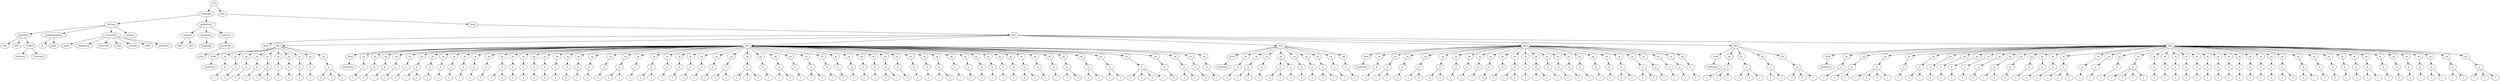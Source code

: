 digraph Tree {
	"t0" [label = "TEI"];
	"t1" [label = "teiHeader"];
	"t2" [label = "fileDesc"];
	"t3" [label = "titleStmt"];
	"t4" [label = "title"];
	"t5" [label = "title"];
	"t6" [label = "author"];
	"t7" [label = "surname"];
	"t8" [label = "forename"];
	"t9" [label = "publicationStmt"];
	"t10" [label = "p"];
	"t11" [label = "idno"];
	"t12" [label = "sourceDesc"];
	"t13" [label = "genre"];
	"t14" [label = "inspiration"];
	"t15" [label = "structure"];
	"t16" [label = "type"];
	"t17" [label = "periode"];
	"t18" [label = "taille"];
	"t19" [label = "permalien"];
	"t20" [label = "edStmt"];
	"t21" [label = "profileDesc"];
	"t22" [label = "creation"];
	"t23" [label = "date"];
	"t24" [label = "date"];
	"t25" [label = "langUsage"];
	"t26" [label = "language"];
	"t27" [label = "textClass"];
	"t28" [label = "keywords"];
	"t29" [label = "term"];
	"t30" [label = "text"];
	"t31" [label = "body"];
	"t32" [label = "div1"];
	"t33" [label = "head"];
	"t34" [label = "div2"];
	"t35" [label = "head"];
	"t36" [label = "listPerson"];
	"t37" [label = "sp"];
	"t38" [label = "p"];
	"t39" [label = "s"];
	"t40" [label = "sp"];
	"t41" [label = "p"];
	"t42" [label = "s"];
	"t43" [label = "sp"];
	"t44" [label = "p"];
	"t45" [label = "s"];
	"t46" [label = "sp"];
	"t47" [label = "p"];
	"t48" [label = "s"];
	"t49" [label = "sp"];
	"t50" [label = "p"];
	"t51" [label = "s"];
	"t52" [label = "s"];
	"t53" [label = "sp"];
	"t54" [label = "p"];
	"t55" [label = "s"];
	"t56" [label = "sp"];
	"t57" [label = "p"];
	"t58" [label = "s"];
	"t59" [label = "sp"];
	"t60" [label = "p"];
	"t61" [label = "s"];
	"t62" [label = "sp"];
	"t63" [label = "p"];
	"t64" [label = "s"];
	"t65" [label = "sp"];
	"t66" [label = "p"];
	"t67" [label = "s"];
	"t68" [label = "s"];
	"t69" [label = "s"];
	"t70" [label = "div2"];
	"t71" [label = "head"];
	"t72" [label = "listPerson"];
	"t73" [label = "sp"];
	"t74" [label = "p"];
	"t75" [label = "s"];
	"t76" [label = "sp"];
	"t77" [label = "p"];
	"t78" [label = "s"];
	"t79" [label = "sp"];
	"t80" [label = "p"];
	"t81" [label = "s"];
	"t82" [label = "sp"];
	"t83" [label = "p"];
	"t84" [label = "s"];
	"t85" [label = "sp"];
	"t86" [label = "p"];
	"t87" [label = "s"];
	"t88" [label = "sp"];
	"t89" [label = "p"];
	"t90" [label = "s"];
	"t91" [label = "s"];
	"t92" [label = "sp"];
	"t93" [label = "p"];
	"t94" [label = "s"];
	"t95" [label = "sp"];
	"t96" [label = "p"];
	"t97" [label = "s"];
	"t98" [label = "sp"];
	"t99" [label = "p"];
	"t100" [label = "s"];
	"t101" [label = "sp"];
	"t102" [label = "p"];
	"t103" [label = "s"];
	"t104" [label = "sp"];
	"t105" [label = "p"];
	"t106" [label = "s"];
	"t107" [label = "sp"];
	"t108" [label = "p"];
	"t109" [label = "s"];
	"t110" [label = "sp"];
	"t111" [label = "p"];
	"t112" [label = "s"];
	"t113" [label = "s"];
	"t114" [label = "sp"];
	"t115" [label = "p"];
	"t116" [label = "s"];
	"t117" [label = "sp"];
	"t118" [label = "p"];
	"t119" [label = "s"];
	"t120" [label = "sp"];
	"t121" [label = "p"];
	"t122" [label = "s"];
	"t123" [label = "sp"];
	"t124" [label = "p"];
	"t125" [label = "s"];
	"t126" [label = "sp"];
	"t127" [label = "p"];
	"t128" [label = "s"];
	"t129" [label = "sp"];
	"t130" [label = "p"];
	"t131" [label = "s"];
	"t132" [label = "sp"];
	"t133" [label = "p"];
	"t134" [label = "s"];
	"t135" [label = "sp"];
	"t136" [label = "p"];
	"t137" [label = "s"];
	"t138" [label = "sp"];
	"t139" [label = "p"];
	"t140" [label = "s"];
	"t141" [label = "sp"];
	"t142" [label = "p"];
	"t143" [label = "s"];
	"t144" [label = "s"];
	"t145" [label = "sp"];
	"t146" [label = "p"];
	"t147" [label = "s"];
	"t148" [label = "sp"];
	"t149" [label = "p"];
	"t150" [label = "s"];
	"t151" [label = "s"];
	"t152" [label = "sp"];
	"t153" [label = "p"];
	"t154" [label = "s"];
	"t155" [label = "sp"];
	"t156" [label = "p"];
	"t157" [label = "s"];
	"t158" [label = "sp"];
	"t159" [label = "p"];
	"t160" [label = "s"];
	"t161" [label = "sp"];
	"t162" [label = "p"];
	"t163" [label = "s"];
	"t164" [label = "sp"];
	"t165" [label = "p"];
	"t166" [label = "s"];
	"t167" [label = "sp"];
	"t168" [label = "p"];
	"t169" [label = "s"];
	"t170" [label = "s"];
	"t171" [label = "sp"];
	"t172" [label = "p"];
	"t173" [label = "s"];
	"t174" [label = "s"];
	"t175" [label = "s"];
	"t176" [label = "sp"];
	"t177" [label = "p"];
	"t178" [label = "s"];
	"t179" [label = "sp"];
	"t180" [label = "p"];
	"t181" [label = "s"];
	"t182" [label = "s"];
	"t183" [label = "sp"];
	"t184" [label = "p"];
	"t185" [label = "s"];
	"t186" [label = "sp"];
	"t187" [label = "p"];
	"t188" [label = "s"];
	"t189" [label = "s"];
	"t190" [label = "sp"];
	"t191" [label = "p"];
	"t192" [label = "s"];
	"t193" [label = "sp"];
	"t194" [label = "p"];
	"t195" [label = "s"];
	"t196" [label = "sp"];
	"t197" [label = "p"];
	"t198" [label = "s"];
	"t199" [label = "sp"];
	"t200" [label = "p"];
	"t201" [label = "s"];
	"t202" [label = "sp"];
	"t203" [label = "p"];
	"t204" [label = "s"];
	"t205" [label = "sp"];
	"t206" [label = "p"];
	"t207" [label = "s"];
	"t208" [label = "s"];
	"t209" [label = "sp"];
	"t210" [label = "p"];
	"t211" [label = "s"];
	"t212" [label = "sp"];
	"t213" [label = "p"];
	"t214" [label = "s"];
	"t215" [label = "sp"];
	"t216" [label = "p"];
	"t217" [label = "s"];
	"t218" [label = "sp"];
	"t219" [label = "p"];
	"t220" [label = "s"];
	"t221" [label = "s"];
	"t222" [label = "sp"];
	"t223" [label = "p"];
	"t224" [label = "s"];
	"t225" [label = "sp"];
	"t226" [label = "p"];
	"t227" [label = "s"];
	"t228" [label = "sp"];
	"t229" [label = "p"];
	"t230" [label = "s"];
	"t231" [label = "sp"];
	"t232" [label = "p"];
	"t233" [label = "s"];
	"t234" [label = "sp"];
	"t235" [label = "p"];
	"t236" [label = "s"];
	"t237" [label = "sp"];
	"t238" [label = "p"];
	"t239" [label = "s"];
	"t240" [label = "sp"];
	"t241" [label = "p"];
	"t242" [label = "s"];
	"t243" [label = "s"];
	"t244" [label = "sp"];
	"t245" [label = "p"];
	"t246" [label = "s"];
	"t247" [label = "sp"];
	"t248" [label = "p"];
	"t249" [label = "s"];
	"t250" [label = "sp"];
	"t251" [label = "p"];
	"t252" [label = "s"];
	"t253" [label = "s"];
	"t254" [label = "sp"];
	"t255" [label = "p"];
	"t256" [label = "s"];
	"t257" [label = "s"];
	"t258" [label = "sp"];
	"t259" [label = "p"];
	"t260" [label = "s"];
	"t261" [label = "s"];
	"t262" [label = "sp"];
	"t263" [label = "p"];
	"t264" [label = "s"];
	"t265" [label = "s"];
	"t266" [label = "s"];
	"t267" [label = "s"];
	"t268" [label = "sp"];
	"t269" [label = "p"];
	"t270" [label = "s"];
	"t271" [label = "sp"];
	"t272" [label = "p"];
	"t273" [label = "s"];
	"t274" [label = "s"];
	"t275" [label = "sp"];
	"t276" [label = "p"];
	"t277" [label = "s"];
	"t278" [label = "sp"];
	"t279" [label = "p"];
	"t280" [label = "s"];
	"t281" [label = "div2"];
	"t282" [label = "head"];
	"t283" [label = "listPerson"];
	"t284" [label = "sp"];
	"t285" [label = "p"];
	"t286" [label = "s"];
	"t287" [label = "sp"];
	"t288" [label = "p"];
	"t289" [label = "s"];
	"t290" [label = "s"];
	"t291" [label = "sp"];
	"t292" [label = "p"];
	"t293" [label = "s"];
	"t294" [label = "sp"];
	"t295" [label = "p"];
	"t296" [label = "s"];
	"t297" [label = "s"];
	"t298" [label = "p"];
	"t299" [label = "s"];
	"t300" [label = "sp"];
	"t301" [label = "p"];
	"t302" [label = "s"];
	"t303" [label = "sp"];
	"t304" [label = "p"];
	"t305" [label = "s"];
	"t306" [label = "sp"];
	"t307" [label = "p"];
	"t308" [label = "s"];
	"t309" [label = "s"];
	"t310" [label = "sp"];
	"t311" [label = "p"];
	"t312" [label = "s"];
	"t313" [label = "sp"];
	"t314" [label = "p"];
	"t315" [label = "s"];
	"t316" [label = "div2"];
	"t317" [label = "head"];
	"t318" [label = "listPerson"];
	"t319" [label = "sp"];
	"t320" [label = "p"];
	"t321" [label = "s"];
	"t322" [label = "sp"];
	"t323" [label = "p"];
	"t324" [label = "s"];
	"t325" [label = "s"];
	"t326" [label = "sp"];
	"t327" [label = "p"];
	"t328" [label = "s"];
	"t329" [label = "sp"];
	"t330" [label = "p"];
	"t331" [label = "s"];
	"t332" [label = "s"];
	"t333" [label = "sp"];
	"t334" [label = "p"];
	"t335" [label = "s"];
	"t336" [label = "s"];
	"t337" [label = "sp"];
	"t338" [label = "p"];
	"t339" [label = "s"];
	"t340" [label = "sp"];
	"t341" [label = "p"];
	"t342" [label = "s"];
	"t343" [label = "sp"];
	"t344" [label = "p"];
	"t345" [label = "s"];
	"t346" [label = "sp"];
	"t347" [label = "p"];
	"t348" [label = "s"];
	"t349" [label = "sp"];
	"t350" [label = "p"];
	"t351" [label = "s"];
	"t352" [label = "sp"];
	"t353" [label = "p"];
	"t354" [label = "s"];
	"t355" [label = "s"];
	"t356" [label = "sp"];
	"t357" [label = "p"];
	"t358" [label = "s"];
	"t359" [label = "sp"];
	"t360" [label = "p"];
	"t361" [label = "s"];
	"t362" [label = "s"];
	"t363" [label = "sp"];
	"t364" [label = "p"];
	"t365" [label = "s"];
	"t366" [label = "sp"];
	"t367" [label = "p"];
	"t368" [label = "s"];
	"t369" [label = "sp"];
	"t370" [label = "p"];
	"t371" [label = "s"];
	"t372" [label = "sp"];
	"t373" [label = "p"];
	"t374" [label = "s"];
	"t375" [label = "sp"];
	"t376" [label = "p"];
	"t377" [label = "s"];
	"t378" [label = "sp"];
	"t379" [label = "p"];
	"t380" [label = "s"];
	"t381" [label = "sp"];
	"t382" [label = "p"];
	"t383" [label = "s"];
	"t384" [label = "s"];
	"t385" [label = "sp"];
	"t386" [label = "p"];
	"t387" [label = "s"];
	"t388" [label = "s"];
	"t389" [label = "sp"];
	"t390" [label = "p"];
	"t391" [label = "s"];
	"t392" [label = "sp"];
	"t393" [label = "p"];
	"t394" [label = "s"];
	"t395" [label = "sp"];
	"t396" [label = "p"];
	"t397" [label = "s"];
	"t398" [label = "sp"];
	"t399" [label = "p"];
	"t400" [label = "s"];
	"t401" [label = "div2"];
	"t402" [label = "head"];
	"t403" [label = "listPerson"];
	"t404" [label = "sp"];
	"t405" [label = "p"];
	"t406" [label = "s"];
	"t407" [label = "s"];
	"t408" [label = "s"];
	"t409" [label = "sp"];
	"t410" [label = "p"];
	"t411" [label = "s"];
	"t412" [label = "s"];
	"t413" [label = "s"];
	"t414" [label = "sp"];
	"t415" [label = "p"];
	"t416" [label = "s"];
	"t417" [label = "s"];
	"t418" [label = "sp"];
	"t419" [label = "p"];
	"t420" [label = "s"];
	"t421" [label = "s"];
	"t422" [label = "s"];
	"t423" [label = "div2"];
	"t424" [label = "head"];
	"t425" [label = "listPerson"];
	"t426" [label = "sp"];
	"t427" [label = "p"];
	"t428" [label = "s"];
	"t429" [label = "sp"];
	"t430" [label = "p"];
	"t431" [label = "s"];
	"t432" [label = "s"];
	"t433" [label = "sp"];
	"t434" [label = "p"];
	"t435" [label = "s"];
	"t436" [label = "s"];
	"t437" [label = "s"];
	"t438" [label = "s"];
	"t439" [label = "sp"];
	"t440" [label = "p"];
	"t441" [label = "s"];
	"t442" [label = "sp"];
	"t443" [label = "p"];
	"t444" [label = "s"];
	"t445" [label = "s"];
	"t446" [label = "sp"];
	"t447" [label = "p"];
	"t448" [label = "s"];
	"t449" [label = "sp"];
	"t450" [label = "p"];
	"t451" [label = "s"];
	"t452" [label = "sp"];
	"t453" [label = "p"];
	"t454" [label = "s"];
	"t455" [label = "sp"];
	"t456" [label = "p"];
	"t457" [label = "s"];
	"t458" [label = "sp"];
	"t459" [label = "p"];
	"t460" [label = "s"];
	"t461" [label = "sp"];
	"t462" [label = "p"];
	"t463" [label = "s"];
	"t464" [label = "s"];
	"t465" [label = "sp"];
	"t466" [label = "p"];
	"t467" [label = "s"];
	"t468" [label = "sp"];
	"t469" [label = "p"];
	"t470" [label = "s"];
	"t471" [label = "sp"];
	"t472" [label = "p"];
	"t473" [label = "s"];
	"t474" [label = "sp"];
	"t475" [label = "p"];
	"t476" [label = "s"];
	"t477" [label = "sp"];
	"t478" [label = "p"];
	"t479" [label = "s"];
	"t480" [label = "s"];
	"t481" [label = "s"];
	"t482" [label = "sp"];
	"t483" [label = "p"];
	"t484" [label = "s"];
	"t485" [label = "sp"];
	"t486" [label = "p"];
	"t487" [label = "s"];
	"t488" [label = "sp"];
	"t489" [label = "p"];
	"t490" [label = "s"];
	"t491" [label = "sp"];
	"t492" [label = "p"];
	"t493" [label = "s"];
	"t494" [label = "s"];
	"t495" [label = "s"];
	"t496" [label = "s"];
	"t497" [label = "sp"];
	"t498" [label = "p"];
	"t499" [label = "s"];
	"t500" [label = "sp"];
	"t501" [label = "p"];
	"t502" [label = "s"];
	"t503" [label = "sp"];
	"t504" [label = "p"];
	"t505" [label = "s"];
	"t506" [label = "sp"];
	"t507" [label = "p"];
	"t508" [label = "s"];
	"t509" [label = "sp"];
	"t510" [label = "p"];
	"t511" [label = "s"];
	"t512" [label = "sp"];
	"t513" [label = "p"];
	"t514" [label = "s"];
	"t515" [label = "sp"];
	"t516" [label = "p"];
	"t517" [label = "s"];
	"t518" [label = "sp"];
	"t519" [label = "p"];
	"t520" [label = "s"];
	"t521" [label = "sp"];
	"t522" [label = "p"];
	"t523" [label = "s"];
	"t524" [label = "sp"];
	"t525" [label = "p"];
	"t526" [label = "s"];
	"t527" [label = "sp"];
	"t528" [label = "p"];
	"t529" [label = "s"];
	"t530" [label = "sp"];
	"t531" [label = "p"];
	"t532" [label = "s"];
	"t533" [label = "sp"];
	"t534" [label = "p"];
	"t535" [label = "s"];
	"t536" [label = "s"];
	"t537" [label = "sp"];
	"t538" [label = "p"];
	"t539" [label = "s"];
	"t540" [label = "s"];
	"t541" [label = "sp"];
	"t542" [label = "p"];
	"t543" [label = "s"];
	"t544" [label = "sp"];
	"t545" [label = "p"];
	"t546" [label = "s"];
	"t547" [label = "sp"];
	"t548" [label = "p"];
	"t549" [label = "s"];
	"t550" [label = "sp"];
	"t551" [label = "p"];
	"t552" [label = "s"];
	"t553" [label = "sp"];
	"t554" [label = "p"];
	"t555" [label = "s"];
	"t556" [label = "s"];
	"t557" [label = "sp"];
	"t558" [label = "p"];
	"t559" [label = "s"];
	"t560" [label = "sp"];
	"t561" [label = "p"];
	"t562" [label = "s"];
	"t563" [label = "sp"];
	"t564" [label = "p"];
	"t565" [label = "s"];
	"t566" [label = "sp"];
	"t567" [label = "p"];
	"t568" [label = "s"];
	"t569" [label = "sp"];
	"t570" [label = "p"];
	"t571" [label = "s"];
	"t572" [label = "s"];
	"t573" [label = "sp"];
	"t574" [label = "p"];
	"t575" [label = "s"];
	"t576" [label = "s"];
	"t577" [label = "sp"];
	"t578" [label = "p"];
	"t579" [label = "s"];
	"t580" [label = "s"];
	"t581" [label = "s"];
	"t0" -> "t1";
	"t1" -> "t2";
	"t2" -> "t3";
	"t3" -> "t4";
	"t3" -> "t5";
	"t3" -> "t6";
	"t6" -> "t7";
	"t6" -> "t8";
	"t2" -> "t9";
	"t9" -> "t10";
	"t9" -> "t11";
	"t2" -> "t12";
	"t12" -> "t13";
	"t12" -> "t14";
	"t12" -> "t15";
	"t12" -> "t16";
	"t12" -> "t17";
	"t12" -> "t18";
	"t12" -> "t19";
	"t2" -> "t20";
	"t1" -> "t21";
	"t21" -> "t22";
	"t22" -> "t23";
	"t22" -> "t24";
	"t21" -> "t25";
	"t25" -> "t26";
	"t21" -> "t27";
	"t27" -> "t28";
	"t28" -> "t29";
	"t0" -> "t30";
	"t30" -> "t31";
	"t31" -> "t32";
	"t32" -> "t33";
	"t32" -> "t34";
	"t34" -> "t35";
	"t35" -> "t36";
	"t34" -> "t37";
	"t37" -> "t38";
	"t38" -> "t39";
	"t34" -> "t40";
	"t40" -> "t41";
	"t41" -> "t42";
	"t34" -> "t43";
	"t43" -> "t44";
	"t44" -> "t45";
	"t34" -> "t46";
	"t46" -> "t47";
	"t47" -> "t48";
	"t34" -> "t49";
	"t49" -> "t50";
	"t50" -> "t51";
	"t50" -> "t52";
	"t34" -> "t53";
	"t53" -> "t54";
	"t54" -> "t55";
	"t34" -> "t56";
	"t56" -> "t57";
	"t57" -> "t58";
	"t34" -> "t59";
	"t59" -> "t60";
	"t60" -> "t61";
	"t34" -> "t62";
	"t62" -> "t63";
	"t63" -> "t64";
	"t34" -> "t65";
	"t65" -> "t66";
	"t66" -> "t67";
	"t66" -> "t68";
	"t66" -> "t69";
	"t32" -> "t70";
	"t70" -> "t71";
	"t71" -> "t72";
	"t70" -> "t73";
	"t73" -> "t74";
	"t74" -> "t75";
	"t70" -> "t76";
	"t76" -> "t77";
	"t77" -> "t78";
	"t70" -> "t79";
	"t79" -> "t80";
	"t80" -> "t81";
	"t70" -> "t82";
	"t82" -> "t83";
	"t83" -> "t84";
	"t70" -> "t85";
	"t85" -> "t86";
	"t86" -> "t87";
	"t70" -> "t88";
	"t88" -> "t89";
	"t89" -> "t90";
	"t89" -> "t91";
	"t70" -> "t92";
	"t92" -> "t93";
	"t93" -> "t94";
	"t70" -> "t95";
	"t95" -> "t96";
	"t96" -> "t97";
	"t70" -> "t98";
	"t98" -> "t99";
	"t99" -> "t100";
	"t70" -> "t101";
	"t101" -> "t102";
	"t102" -> "t103";
	"t70" -> "t104";
	"t104" -> "t105";
	"t105" -> "t106";
	"t70" -> "t107";
	"t107" -> "t108";
	"t108" -> "t109";
	"t70" -> "t110";
	"t110" -> "t111";
	"t111" -> "t112";
	"t111" -> "t113";
	"t70" -> "t114";
	"t114" -> "t115";
	"t115" -> "t116";
	"t70" -> "t117";
	"t117" -> "t118";
	"t118" -> "t119";
	"t70" -> "t120";
	"t120" -> "t121";
	"t121" -> "t122";
	"t70" -> "t123";
	"t123" -> "t124";
	"t124" -> "t125";
	"t70" -> "t126";
	"t126" -> "t127";
	"t127" -> "t128";
	"t70" -> "t129";
	"t129" -> "t130";
	"t130" -> "t131";
	"t70" -> "t132";
	"t132" -> "t133";
	"t133" -> "t134";
	"t70" -> "t135";
	"t135" -> "t136";
	"t136" -> "t137";
	"t70" -> "t138";
	"t138" -> "t139";
	"t139" -> "t140";
	"t70" -> "t141";
	"t141" -> "t142";
	"t142" -> "t143";
	"t142" -> "t144";
	"t70" -> "t145";
	"t145" -> "t146";
	"t146" -> "t147";
	"t70" -> "t148";
	"t148" -> "t149";
	"t149" -> "t150";
	"t149" -> "t151";
	"t70" -> "t152";
	"t152" -> "t153";
	"t153" -> "t154";
	"t70" -> "t155";
	"t155" -> "t156";
	"t156" -> "t157";
	"t70" -> "t158";
	"t158" -> "t159";
	"t159" -> "t160";
	"t70" -> "t161";
	"t161" -> "t162";
	"t162" -> "t163";
	"t70" -> "t164";
	"t164" -> "t165";
	"t165" -> "t166";
	"t70" -> "t167";
	"t167" -> "t168";
	"t168" -> "t169";
	"t168" -> "t170";
	"t70" -> "t171";
	"t171" -> "t172";
	"t172" -> "t173";
	"t172" -> "t174";
	"t172" -> "t175";
	"t70" -> "t176";
	"t176" -> "t177";
	"t177" -> "t178";
	"t70" -> "t179";
	"t179" -> "t180";
	"t180" -> "t181";
	"t180" -> "t182";
	"t70" -> "t183";
	"t183" -> "t184";
	"t184" -> "t185";
	"t70" -> "t186";
	"t186" -> "t187";
	"t187" -> "t188";
	"t187" -> "t189";
	"t70" -> "t190";
	"t190" -> "t191";
	"t191" -> "t192";
	"t70" -> "t193";
	"t193" -> "t194";
	"t194" -> "t195";
	"t70" -> "t196";
	"t196" -> "t197";
	"t197" -> "t198";
	"t70" -> "t199";
	"t199" -> "t200";
	"t200" -> "t201";
	"t70" -> "t202";
	"t202" -> "t203";
	"t203" -> "t204";
	"t70" -> "t205";
	"t205" -> "t206";
	"t206" -> "t207";
	"t206" -> "t208";
	"t70" -> "t209";
	"t209" -> "t210";
	"t210" -> "t211";
	"t70" -> "t212";
	"t212" -> "t213";
	"t213" -> "t214";
	"t70" -> "t215";
	"t215" -> "t216";
	"t216" -> "t217";
	"t70" -> "t218";
	"t218" -> "t219";
	"t219" -> "t220";
	"t219" -> "t221";
	"t70" -> "t222";
	"t222" -> "t223";
	"t223" -> "t224";
	"t70" -> "t225";
	"t225" -> "t226";
	"t226" -> "t227";
	"t70" -> "t228";
	"t228" -> "t229";
	"t229" -> "t230";
	"t70" -> "t231";
	"t231" -> "t232";
	"t232" -> "t233";
	"t70" -> "t234";
	"t234" -> "t235";
	"t235" -> "t236";
	"t70" -> "t237";
	"t237" -> "t238";
	"t238" -> "t239";
	"t70" -> "t240";
	"t240" -> "t241";
	"t241" -> "t242";
	"t241" -> "t243";
	"t70" -> "t244";
	"t244" -> "t245";
	"t245" -> "t246";
	"t70" -> "t247";
	"t247" -> "t248";
	"t248" -> "t249";
	"t70" -> "t250";
	"t250" -> "t251";
	"t251" -> "t252";
	"t251" -> "t253";
	"t70" -> "t254";
	"t254" -> "t255";
	"t255" -> "t256";
	"t255" -> "t257";
	"t70" -> "t258";
	"t258" -> "t259";
	"t259" -> "t260";
	"t259" -> "t261";
	"t70" -> "t262";
	"t262" -> "t263";
	"t263" -> "t264";
	"t263" -> "t265";
	"t263" -> "t266";
	"t263" -> "t267";
	"t70" -> "t268";
	"t268" -> "t269";
	"t269" -> "t270";
	"t70" -> "t271";
	"t271" -> "t272";
	"t272" -> "t273";
	"t272" -> "t274";
	"t70" -> "t275";
	"t275" -> "t276";
	"t276" -> "t277";
	"t70" -> "t278";
	"t278" -> "t279";
	"t279" -> "t280";
	"t32" -> "t281";
	"t281" -> "t282";
	"t282" -> "t283";
	"t281" -> "t284";
	"t284" -> "t285";
	"t285" -> "t286";
	"t281" -> "t287";
	"t287" -> "t288";
	"t288" -> "t289";
	"t288" -> "t290";
	"t281" -> "t291";
	"t291" -> "t292";
	"t292" -> "t293";
	"t281" -> "t294";
	"t294" -> "t295";
	"t295" -> "t296";
	"t295" -> "t297";
	"t294" -> "t298";
	"t298" -> "t299";
	"t281" -> "t300";
	"t300" -> "t301";
	"t301" -> "t302";
	"t281" -> "t303";
	"t303" -> "t304";
	"t304" -> "t305";
	"t281" -> "t306";
	"t306" -> "t307";
	"t307" -> "t308";
	"t307" -> "t309";
	"t281" -> "t310";
	"t310" -> "t311";
	"t311" -> "t312";
	"t281" -> "t313";
	"t313" -> "t314";
	"t314" -> "t315";
	"t32" -> "t316";
	"t316" -> "t317";
	"t317" -> "t318";
	"t316" -> "t319";
	"t319" -> "t320";
	"t320" -> "t321";
	"t316" -> "t322";
	"t322" -> "t323";
	"t323" -> "t324";
	"t323" -> "t325";
	"t316" -> "t326";
	"t326" -> "t327";
	"t327" -> "t328";
	"t316" -> "t329";
	"t329" -> "t330";
	"t330" -> "t331";
	"t330" -> "t332";
	"t316" -> "t333";
	"t333" -> "t334";
	"t334" -> "t335";
	"t334" -> "t336";
	"t316" -> "t337";
	"t337" -> "t338";
	"t338" -> "t339";
	"t316" -> "t340";
	"t340" -> "t341";
	"t341" -> "t342";
	"t316" -> "t343";
	"t343" -> "t344";
	"t344" -> "t345";
	"t316" -> "t346";
	"t346" -> "t347";
	"t347" -> "t348";
	"t316" -> "t349";
	"t349" -> "t350";
	"t350" -> "t351";
	"t316" -> "t352";
	"t352" -> "t353";
	"t353" -> "t354";
	"t353" -> "t355";
	"t316" -> "t356";
	"t356" -> "t357";
	"t357" -> "t358";
	"t316" -> "t359";
	"t359" -> "t360";
	"t360" -> "t361";
	"t360" -> "t362";
	"t316" -> "t363";
	"t363" -> "t364";
	"t364" -> "t365";
	"t316" -> "t366";
	"t366" -> "t367";
	"t367" -> "t368";
	"t316" -> "t369";
	"t369" -> "t370";
	"t370" -> "t371";
	"t316" -> "t372";
	"t372" -> "t373";
	"t373" -> "t374";
	"t316" -> "t375";
	"t375" -> "t376";
	"t376" -> "t377";
	"t316" -> "t378";
	"t378" -> "t379";
	"t379" -> "t380";
	"t316" -> "t381";
	"t381" -> "t382";
	"t382" -> "t383";
	"t382" -> "t384";
	"t316" -> "t385";
	"t385" -> "t386";
	"t386" -> "t387";
	"t386" -> "t388";
	"t316" -> "t389";
	"t389" -> "t390";
	"t390" -> "t391";
	"t316" -> "t392";
	"t392" -> "t393";
	"t393" -> "t394";
	"t316" -> "t395";
	"t395" -> "t396";
	"t396" -> "t397";
	"t316" -> "t398";
	"t398" -> "t399";
	"t399" -> "t400";
	"t32" -> "t401";
	"t401" -> "t402";
	"t402" -> "t403";
	"t401" -> "t404";
	"t404" -> "t405";
	"t405" -> "t406";
	"t405" -> "t407";
	"t405" -> "t408";
	"t401" -> "t409";
	"t409" -> "t410";
	"t410" -> "t411";
	"t410" -> "t412";
	"t410" -> "t413";
	"t401" -> "t414";
	"t414" -> "t415";
	"t415" -> "t416";
	"t415" -> "t417";
	"t401" -> "t418";
	"t418" -> "t419";
	"t419" -> "t420";
	"t419" -> "t421";
	"t419" -> "t422";
	"t32" -> "t423";
	"t423" -> "t424";
	"t424" -> "t425";
	"t423" -> "t426";
	"t426" -> "t427";
	"t427" -> "t428";
	"t423" -> "t429";
	"t429" -> "t430";
	"t430" -> "t431";
	"t430" -> "t432";
	"t423" -> "t433";
	"t433" -> "t434";
	"t434" -> "t435";
	"t434" -> "t436";
	"t434" -> "t437";
	"t434" -> "t438";
	"t423" -> "t439";
	"t439" -> "t440";
	"t440" -> "t441";
	"t423" -> "t442";
	"t442" -> "t443";
	"t443" -> "t444";
	"t443" -> "t445";
	"t423" -> "t446";
	"t446" -> "t447";
	"t447" -> "t448";
	"t423" -> "t449";
	"t449" -> "t450";
	"t450" -> "t451";
	"t423" -> "t452";
	"t452" -> "t453";
	"t453" -> "t454";
	"t423" -> "t455";
	"t455" -> "t456";
	"t456" -> "t457";
	"t423" -> "t458";
	"t458" -> "t459";
	"t459" -> "t460";
	"t423" -> "t461";
	"t461" -> "t462";
	"t462" -> "t463";
	"t462" -> "t464";
	"t423" -> "t465";
	"t465" -> "t466";
	"t466" -> "t467";
	"t423" -> "t468";
	"t468" -> "t469";
	"t469" -> "t470";
	"t423" -> "t471";
	"t471" -> "t472";
	"t472" -> "t473";
	"t423" -> "t474";
	"t474" -> "t475";
	"t475" -> "t476";
	"t423" -> "t477";
	"t477" -> "t478";
	"t478" -> "t479";
	"t478" -> "t480";
	"t478" -> "t481";
	"t423" -> "t482";
	"t482" -> "t483";
	"t483" -> "t484";
	"t423" -> "t485";
	"t485" -> "t486";
	"t486" -> "t487";
	"t423" -> "t488";
	"t488" -> "t489";
	"t489" -> "t490";
	"t423" -> "t491";
	"t491" -> "t492";
	"t492" -> "t493";
	"t492" -> "t494";
	"t492" -> "t495";
	"t492" -> "t496";
	"t423" -> "t497";
	"t497" -> "t498";
	"t498" -> "t499";
	"t423" -> "t500";
	"t500" -> "t501";
	"t501" -> "t502";
	"t423" -> "t503";
	"t503" -> "t504";
	"t504" -> "t505";
	"t423" -> "t506";
	"t506" -> "t507";
	"t507" -> "t508";
	"t423" -> "t509";
	"t509" -> "t510";
	"t510" -> "t511";
	"t423" -> "t512";
	"t512" -> "t513";
	"t513" -> "t514";
	"t423" -> "t515";
	"t515" -> "t516";
	"t516" -> "t517";
	"t423" -> "t518";
	"t518" -> "t519";
	"t519" -> "t520";
	"t423" -> "t521";
	"t521" -> "t522";
	"t522" -> "t523";
	"t423" -> "t524";
	"t524" -> "t525";
	"t525" -> "t526";
	"t423" -> "t527";
	"t527" -> "t528";
	"t528" -> "t529";
	"t423" -> "t530";
	"t530" -> "t531";
	"t531" -> "t532";
	"t423" -> "t533";
	"t533" -> "t534";
	"t534" -> "t535";
	"t534" -> "t536";
	"t423" -> "t537";
	"t537" -> "t538";
	"t538" -> "t539";
	"t538" -> "t540";
	"t423" -> "t541";
	"t541" -> "t542";
	"t542" -> "t543";
	"t423" -> "t544";
	"t544" -> "t545";
	"t545" -> "t546";
	"t423" -> "t547";
	"t547" -> "t548";
	"t548" -> "t549";
	"t423" -> "t550";
	"t550" -> "t551";
	"t551" -> "t552";
	"t423" -> "t553";
	"t553" -> "t554";
	"t554" -> "t555";
	"t554" -> "t556";
	"t423" -> "t557";
	"t557" -> "t558";
	"t558" -> "t559";
	"t423" -> "t560";
	"t560" -> "t561";
	"t561" -> "t562";
	"t423" -> "t563";
	"t563" -> "t564";
	"t564" -> "t565";
	"t423" -> "t566";
	"t566" -> "t567";
	"t567" -> "t568";
	"t423" -> "t569";
	"t569" -> "t570";
	"t570" -> "t571";
	"t570" -> "t572";
	"t423" -> "t573";
	"t573" -> "t574";
	"t574" -> "t575";
	"t574" -> "t576";
	"t423" -> "t577";
	"t577" -> "t578";
	"t578" -> "t579";
	"t578" -> "t580";
	"t578" -> "t581";
}
